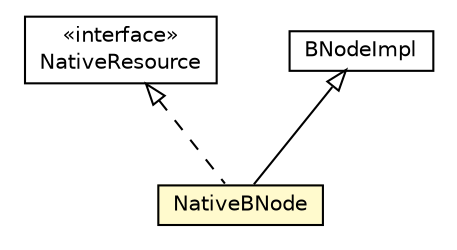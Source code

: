 #!/usr/local/bin/dot
#
# Class diagram 
# Generated by UMLGraph version R5_6-24-gf6e263 (http://www.umlgraph.org/)
#

digraph G {
	edge [fontname="Helvetica",fontsize=10,labelfontname="Helvetica",labelfontsize=10];
	node [fontname="Helvetica",fontsize=10,shape=plaintext];
	nodesep=0.25;
	ranksep=0.5;
	// org.universAAL.context.sesame.sail.model.NativeBNode
	c5956952 [label=<<table title="org.universAAL.context.sesame.sail.model.NativeBNode" border="0" cellborder="1" cellspacing="0" cellpadding="2" port="p" bgcolor="lemonChiffon" href="./NativeBNode.html">
		<tr><td><table border="0" cellspacing="0" cellpadding="1">
<tr><td align="center" balign="center"> NativeBNode </td></tr>
		</table></td></tr>
		</table>>, URL="./NativeBNode.html", fontname="Helvetica", fontcolor="black", fontsize=10.0];
	// org.universAAL.context.sesame.sail.model.NativeResource
	c5956953 [label=<<table title="org.universAAL.context.sesame.sail.model.NativeResource" border="0" cellborder="1" cellspacing="0" cellpadding="2" port="p" href="./NativeResource.html">
		<tr><td><table border="0" cellspacing="0" cellpadding="1">
<tr><td align="center" balign="center"> &#171;interface&#187; </td></tr>
<tr><td align="center" balign="center"> NativeResource </td></tr>
		</table></td></tr>
		</table>>, URL="./NativeResource.html", fontname="Helvetica", fontcolor="black", fontsize=10.0];
	//org.universAAL.context.sesame.sail.model.NativeBNode extends org.openrdf.model.impl.BNodeImpl
	c5958450:p -> c5956952:p [dir=back,arrowtail=empty];
	//org.universAAL.context.sesame.sail.model.NativeBNode implements org.universAAL.context.sesame.sail.model.NativeResource
	c5956953:p -> c5956952:p [dir=back,arrowtail=empty,style=dashed];
	// org.openrdf.model.impl.BNodeImpl
	c5958450 [label=<<table title="org.openrdf.model.impl.BNodeImpl" border="0" cellborder="1" cellspacing="0" cellpadding="2" port="p" href="http://java.sun.com/j2se/1.4.2/docs/api/org/openrdf/model/impl/BNodeImpl.html">
		<tr><td><table border="0" cellspacing="0" cellpadding="1">
<tr><td align="center" balign="center"> BNodeImpl </td></tr>
		</table></td></tr>
		</table>>, URL="http://java.sun.com/j2se/1.4.2/docs/api/org/openrdf/model/impl/BNodeImpl.html", fontname="Helvetica", fontcolor="black", fontsize=10.0];
}


